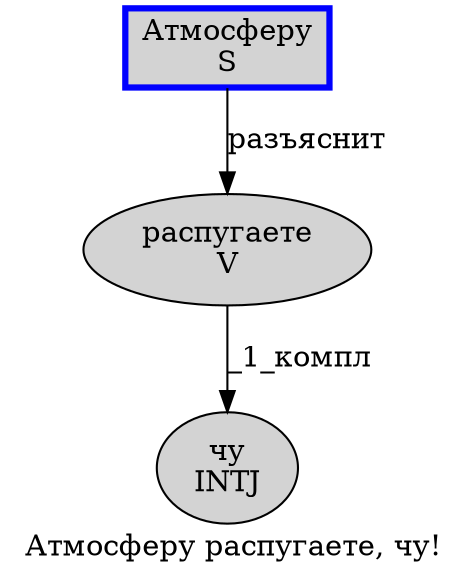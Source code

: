 digraph SENTENCE_2584 {
	graph [label="Атмосферу распугаете, чу!"]
	node [style=filled]
		0 [label="Атмосферу
S" color=blue fillcolor=lightgray penwidth=3 shape=box]
		1 [label="распугаете
V" color="" fillcolor=lightgray penwidth=1 shape=ellipse]
		3 [label="чу
INTJ" color="" fillcolor=lightgray penwidth=1 shape=ellipse]
			1 -> 3 [label="_1_компл"]
			0 -> 1 [label="разъяснит"]
}